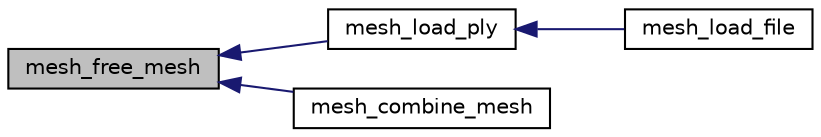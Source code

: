 digraph "mesh_free_mesh"
{
  edge [fontname="Helvetica",fontsize="10",labelfontname="Helvetica",labelfontsize="10"];
  node [fontname="Helvetica",fontsize="10",shape=record];
  rankdir="LR";
  Node1 [label="mesh_free_mesh",height=0.2,width=0.4,color="black", fillcolor="grey75", style="filled", fontcolor="black"];
  Node1 -> Node2 [dir="back",color="midnightblue",fontsize="10",style="solid",fontname="Helvetica"];
  Node2 [label="mesh_load_ply",height=0.2,width=0.4,color="black", fillcolor="white", style="filled",URL="$meshlib_8h.html#a868068a5187f98b5e9e08096accf6b51",tooltip="Reads a mesh from a PLY file. "];
  Node2 -> Node3 [dir="back",color="midnightblue",fontsize="10",style="solid",fontname="Helvetica"];
  Node3 [label="mesh_load_file",height=0.2,width=0.4,color="black", fillcolor="white", style="filled",URL="$meshlib_8h.html#a5ec72a190e4d5e0af42897718babceb6",tooltip="Reads a mesh from an OFF/PLY/ASC/XYZ file. "];
  Node1 -> Node4 [dir="back",color="midnightblue",fontsize="10",style="solid",fontname="Helvetica"];
  Node4 [label="mesh_combine_mesh",height=0.2,width=0.4,color="black", fillcolor="white", style="filled",URL="$meshops_8c.html#aa94db2c3e1e6d343053b625cf365b667",tooltip="Combines a given mesh with another given mesh. "];
}
